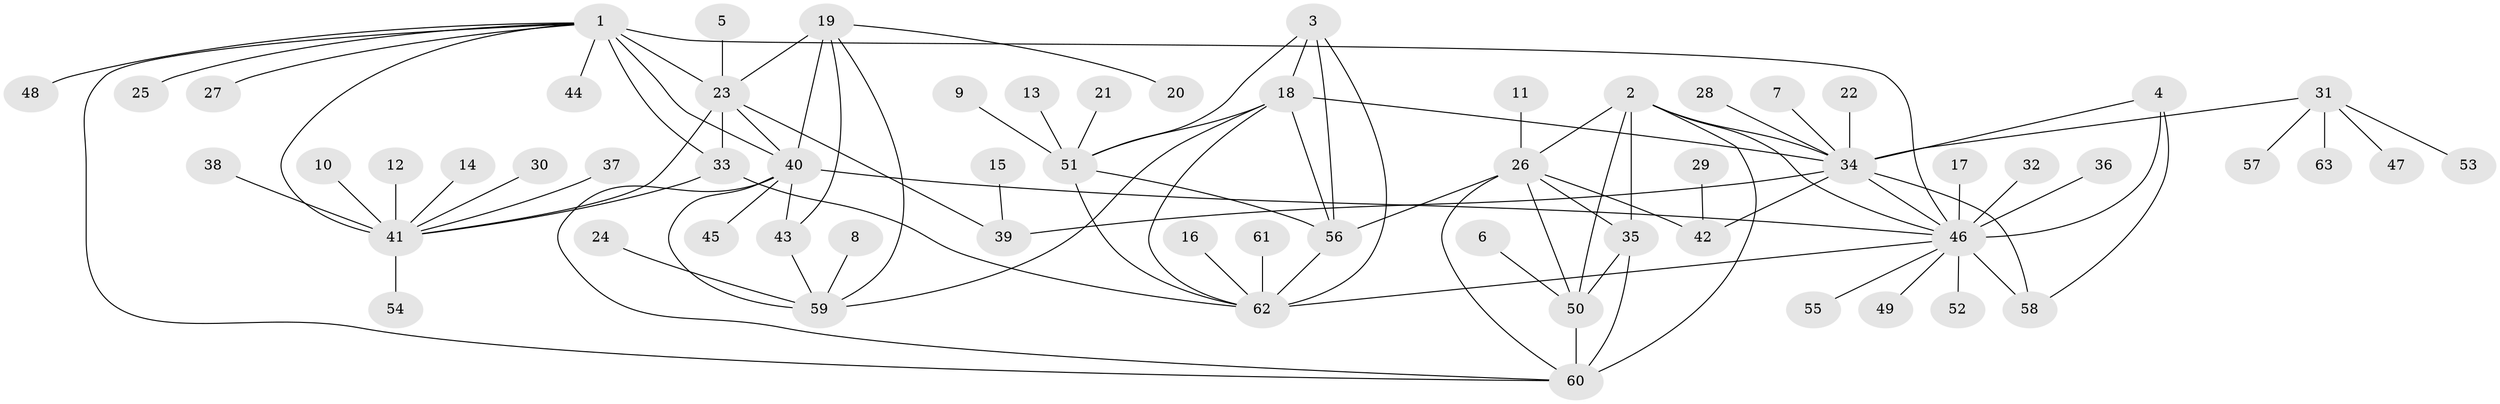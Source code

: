 // original degree distribution, {8: 0.056910569105691054, 6: 0.04065040650406504, 9: 0.04065040650406504, 14: 0.008130081300813009, 10: 0.016260162601626018, 7: 0.032520325203252036, 5: 0.032520325203252036, 11: 0.016260162601626018, 12: 0.008130081300813009, 1: 0.5772357723577236, 2: 0.12195121951219512, 3: 0.032520325203252036, 4: 0.016260162601626018}
// Generated by graph-tools (version 1.1) at 2025/26/03/09/25 03:26:37]
// undirected, 63 vertices, 95 edges
graph export_dot {
graph [start="1"]
  node [color=gray90,style=filled];
  1;
  2;
  3;
  4;
  5;
  6;
  7;
  8;
  9;
  10;
  11;
  12;
  13;
  14;
  15;
  16;
  17;
  18;
  19;
  20;
  21;
  22;
  23;
  24;
  25;
  26;
  27;
  28;
  29;
  30;
  31;
  32;
  33;
  34;
  35;
  36;
  37;
  38;
  39;
  40;
  41;
  42;
  43;
  44;
  45;
  46;
  47;
  48;
  49;
  50;
  51;
  52;
  53;
  54;
  55;
  56;
  57;
  58;
  59;
  60;
  61;
  62;
  63;
  1 -- 23 [weight=3.0];
  1 -- 25 [weight=1.0];
  1 -- 27 [weight=1.0];
  1 -- 33 [weight=3.0];
  1 -- 40 [weight=1.0];
  1 -- 41 [weight=3.0];
  1 -- 44 [weight=1.0];
  1 -- 46 [weight=1.0];
  1 -- 48 [weight=1.0];
  1 -- 60 [weight=1.0];
  2 -- 26 [weight=2.0];
  2 -- 34 [weight=1.0];
  2 -- 35 [weight=2.0];
  2 -- 46 [weight=1.0];
  2 -- 50 [weight=2.0];
  2 -- 60 [weight=2.0];
  3 -- 18 [weight=2.0];
  3 -- 51 [weight=2.0];
  3 -- 56 [weight=2.0];
  3 -- 62 [weight=2.0];
  4 -- 34 [weight=1.0];
  4 -- 46 [weight=2.0];
  4 -- 58 [weight=2.0];
  5 -- 23 [weight=1.0];
  6 -- 50 [weight=1.0];
  7 -- 34 [weight=1.0];
  8 -- 59 [weight=1.0];
  9 -- 51 [weight=1.0];
  10 -- 41 [weight=1.0];
  11 -- 26 [weight=1.0];
  12 -- 41 [weight=1.0];
  13 -- 51 [weight=1.0];
  14 -- 41 [weight=1.0];
  15 -- 39 [weight=1.0];
  16 -- 62 [weight=1.0];
  17 -- 46 [weight=1.0];
  18 -- 34 [weight=1.0];
  18 -- 51 [weight=1.0];
  18 -- 56 [weight=1.0];
  18 -- 59 [weight=1.0];
  18 -- 62 [weight=1.0];
  19 -- 20 [weight=1.0];
  19 -- 23 [weight=1.0];
  19 -- 40 [weight=4.0];
  19 -- 43 [weight=2.0];
  19 -- 59 [weight=2.0];
  21 -- 51 [weight=1.0];
  22 -- 34 [weight=1.0];
  23 -- 33 [weight=1.0];
  23 -- 39 [weight=1.0];
  23 -- 40 [weight=1.0];
  23 -- 41 [weight=1.0];
  24 -- 59 [weight=1.0];
  26 -- 35 [weight=1.0];
  26 -- 42 [weight=1.0];
  26 -- 50 [weight=1.0];
  26 -- 56 [weight=1.0];
  26 -- 60 [weight=1.0];
  28 -- 34 [weight=1.0];
  29 -- 42 [weight=1.0];
  30 -- 41 [weight=1.0];
  31 -- 34 [weight=1.0];
  31 -- 47 [weight=1.0];
  31 -- 53 [weight=1.0];
  31 -- 57 [weight=1.0];
  31 -- 63 [weight=1.0];
  32 -- 46 [weight=1.0];
  33 -- 41 [weight=1.0];
  33 -- 62 [weight=1.0];
  34 -- 39 [weight=1.0];
  34 -- 42 [weight=1.0];
  34 -- 46 [weight=2.0];
  34 -- 58 [weight=2.0];
  35 -- 50 [weight=1.0];
  35 -- 60 [weight=1.0];
  36 -- 46 [weight=1.0];
  37 -- 41 [weight=1.0];
  38 -- 41 [weight=1.0];
  40 -- 43 [weight=2.0];
  40 -- 45 [weight=1.0];
  40 -- 46 [weight=1.0];
  40 -- 59 [weight=2.0];
  40 -- 60 [weight=1.0];
  41 -- 54 [weight=1.0];
  43 -- 59 [weight=1.0];
  46 -- 49 [weight=1.0];
  46 -- 52 [weight=1.0];
  46 -- 55 [weight=1.0];
  46 -- 58 [weight=4.0];
  46 -- 62 [weight=1.0];
  50 -- 60 [weight=1.0];
  51 -- 56 [weight=1.0];
  51 -- 62 [weight=1.0];
  56 -- 62 [weight=1.0];
  61 -- 62 [weight=1.0];
}
